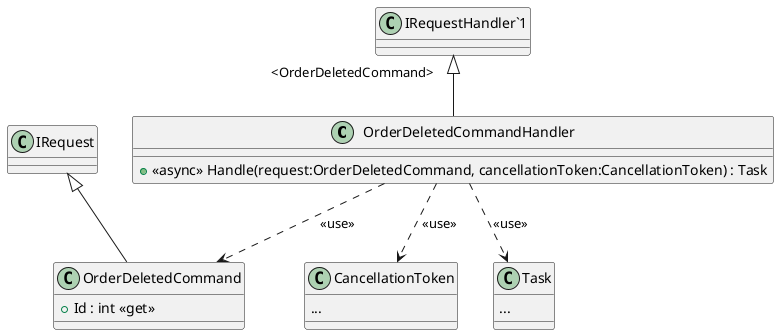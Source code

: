 @startuml
class OrderDeletedCommandHandler {
    + <<async>> Handle(request:OrderDeletedCommand, cancellationToken:CancellationToken) : Task
}
"IRequestHandler`1" "<OrderDeletedCommand>" <|-- OrderDeletedCommandHandler
OrderDeletedCommandHandler ..> OrderDeletedCommand: <<use>>
class OrderDeletedCommand {
    + Id : int <<get>>
}
IRequest <|-- OrderDeletedCommand
class CancellationToken {
...
}
OrderDeletedCommandHandler ..> CancellationToken: <<use>>
class Task {
...
}
OrderDeletedCommandHandler ..> Task: <<use>>
@enduml